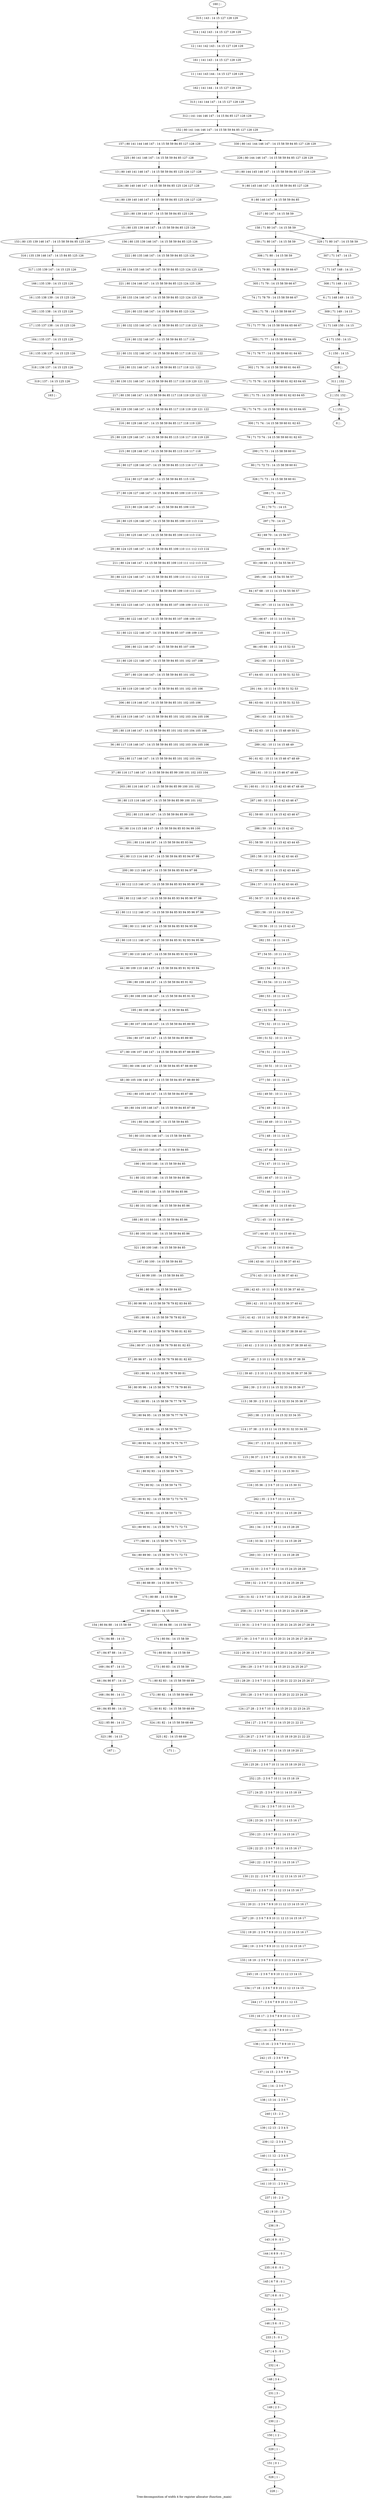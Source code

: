 digraph G {
graph [label="Tree-decomposition of width 4 for register allocator (function _main)"]
0[label="0 | : "];
1[label="1 | 152 : "];
2[label="2 | 151 152 : "];
3[label="3 | 150 : 14 15 "];
4[label="4 | 71 150 : 14 15 "];
5[label="5 | 71 149 150 : 14 15 "];
6[label="6 | 71 148 149 : 14 15 "];
7[label="7 | 71 147 148 : 14 15 "];
8[label="8 | 80 146 147 : 14 15 58 59 84 85 "];
9[label="9 | 80 145 146 147 : 14 15 58 59 84 85 127 128 "];
10[label="10 | 80 144 145 146 147 : 14 15 58 59 84 85 127 128 129 "];
11[label="11 | 141 143 144 : 14 15 127 128 129 "];
12[label="12 | 141 142 143 : 14 15 127 128 129 "];
13[label="13 | 80 140 141 146 147 : 14 15 58 59 84 85 125 126 127 128 "];
14[label="14 | 80 139 140 146 147 : 14 15 58 59 84 85 125 126 127 128 "];
15[label="15 | 80 135 139 146 147 : 14 15 58 59 84 85 125 126 "];
16[label="16 | 135 138 139 : 14 15 125 126 "];
17[label="17 | 135 137 138 : 14 15 125 126 "];
18[label="18 | 135 136 137 : 14 15 125 126 "];
19[label="19 | 80 134 135 146 147 : 14 15 58 59 84 85 123 124 125 126 "];
20[label="20 | 80 133 134 146 147 : 14 15 58 59 84 85 123 124 125 126 "];
21[label="21 | 80 132 133 146 147 : 14 15 58 59 84 85 117 118 123 124 "];
22[label="22 | 80 131 132 146 147 : 14 15 58 59 84 85 117 118 121 122 "];
23[label="23 | 80 130 131 146 147 : 14 15 58 59 84 85 117 118 119 120 121 122 "];
24[label="24 | 80 129 130 146 147 : 14 15 58 59 84 85 117 118 119 120 121 122 "];
25[label="25 | 80 128 129 146 147 : 14 15 58 59 84 85 115 116 117 118 119 120 "];
26[label="26 | 80 127 128 146 147 : 14 15 58 59 84 85 115 116 117 118 "];
27[label="27 | 80 126 127 146 147 : 14 15 58 59 84 85 109 110 115 116 "];
28[label="28 | 80 125 126 146 147 : 14 15 58 59 84 85 109 110 113 114 "];
29[label="29 | 80 124 125 146 147 : 14 15 58 59 84 85 109 110 111 112 113 114 "];
30[label="30 | 80 123 124 146 147 : 14 15 58 59 84 85 109 110 111 112 113 114 "];
31[label="31 | 80 122 123 146 147 : 14 15 58 59 84 85 107 108 109 110 111 112 "];
32[label="32 | 80 121 122 146 147 : 14 15 58 59 84 85 107 108 109 110 "];
33[label="33 | 80 120 121 146 147 : 14 15 58 59 84 85 101 102 107 108 "];
34[label="34 | 80 119 120 146 147 : 14 15 58 59 84 85 101 102 105 106 "];
35[label="35 | 80 118 119 146 147 : 14 15 58 59 84 85 101 102 103 104 105 106 "];
36[label="36 | 80 117 118 146 147 : 14 15 58 59 84 85 101 102 103 104 105 106 "];
37[label="37 | 80 116 117 146 147 : 14 15 58 59 84 85 99 100 101 102 103 104 "];
38[label="38 | 80 115 116 146 147 : 14 15 58 59 84 85 99 100 101 102 "];
39[label="39 | 80 114 115 146 147 : 14 15 58 59 84 85 93 94 99 100 "];
40[label="40 | 80 113 114 146 147 : 14 15 58 59 84 85 93 94 97 98 "];
41[label="41 | 80 112 113 146 147 : 14 15 58 59 84 85 93 94 95 96 97 98 "];
42[label="42 | 80 111 112 146 147 : 14 15 58 59 84 85 93 94 95 96 97 98 "];
43[label="43 | 80 110 111 146 147 : 14 15 58 59 84 85 91 92 93 94 95 96 "];
44[label="44 | 80 109 110 146 147 : 14 15 58 59 84 85 91 92 93 94 "];
45[label="45 | 80 108 109 146 147 : 14 15 58 59 84 85 91 92 "];
46[label="46 | 80 107 108 146 147 : 14 15 58 59 84 85 89 90 "];
47[label="47 | 80 106 107 146 147 : 14 15 58 59 84 85 87 88 89 90 "];
48[label="48 | 80 105 106 146 147 : 14 15 58 59 84 85 87 88 89 90 "];
49[label="49 | 80 104 105 146 147 : 14 15 58 59 84 85 87 88 "];
50[label="50 | 80 103 104 146 147 : 14 15 58 59 84 85 "];
51[label="51 | 80 102 103 146 : 14 15 58 59 84 85 86 "];
52[label="52 | 80 101 102 146 : 14 15 58 59 84 85 86 "];
53[label="53 | 80 100 101 146 : 14 15 58 59 84 85 86 "];
54[label="54 | 80 99 100 : 14 15 58 59 84 85 "];
55[label="55 | 80 98 99 : 14 15 58 59 78 79 82 83 84 85 "];
56[label="56 | 80 97 98 : 14 15 58 59 78 79 80 81 82 83 "];
57[label="57 | 80 96 97 : 14 15 58 59 78 79 80 81 82 83 "];
58[label="58 | 80 95 96 : 14 15 58 59 76 77 78 79 80 81 "];
59[label="59 | 80 94 95 : 14 15 58 59 76 77 78 79 "];
60[label="60 | 80 93 94 : 14 15 58 59 74 75 76 77 "];
61[label="61 | 80 92 93 : 14 15 58 59 74 75 "];
62[label="62 | 80 91 92 : 14 15 58 59 72 73 74 75 "];
63[label="63 | 80 90 91 : 14 15 58 59 70 71 72 73 "];
64[label="64 | 80 89 90 : 14 15 58 59 70 71 72 73 "];
65[label="65 | 80 88 89 : 14 15 58 59 70 71 "];
66[label="66 | 80 84 88 : 14 15 58 59 "];
67[label="67 | 84 87 88 : 14 15 "];
68[label="68 | 84 86 87 : 14 15 "];
69[label="69 | 84 85 86 : 14 15 "];
70[label="70 | 80 83 84 : 14 15 58 59 "];
71[label="71 | 80 82 83 : 14 15 58 59 68 69 "];
72[label="72 | 80 81 82 : 14 15 58 59 68 69 "];
73[label="73 | 71 79 80 : 14 15 58 59 66 67 "];
74[label="74 | 71 78 79 : 14 15 58 59 66 67 "];
75[label="75 | 71 77 78 : 14 15 58 59 64 65 66 67 "];
76[label="76 | 71 76 77 : 14 15 58 59 60 61 64 65 "];
77[label="77 | 71 75 76 : 14 15 58 59 60 61 62 63 64 65 "];
78[label="78 | 71 74 75 : 14 15 58 59 60 61 62 63 64 65 "];
79[label="79 | 71 73 74 : 14 15 58 59 60 61 62 63 "];
80[label="80 | 71 72 73 : 14 15 58 59 60 61 "];
81[label="81 | 70 71 : 14 15 "];
82[label="82 | 69 70 : 14 15 56 57 "];
83[label="83 | 68 69 : 14 15 54 55 56 57 "];
84[label="84 | 67 68 : 10 11 14 15 54 55 56 57 "];
85[label="85 | 66 67 : 10 11 14 15 54 55 "];
86[label="86 | 65 66 : 10 11 14 15 52 53 "];
87[label="87 | 64 65 : 10 11 14 15 50 51 52 53 "];
88[label="88 | 63 64 : 10 11 14 15 50 51 52 53 "];
89[label="89 | 62 63 : 10 11 14 15 48 49 50 51 "];
90[label="90 | 61 62 : 10 11 14 15 46 47 48 49 "];
91[label="91 | 60 61 : 10 11 14 15 42 43 46 47 48 49 "];
92[label="92 | 59 60 : 10 11 14 15 42 43 46 47 "];
93[label="93 | 58 59 : 10 11 14 15 42 43 44 45 "];
94[label="94 | 57 58 : 10 11 14 15 42 43 44 45 "];
95[label="95 | 56 57 : 10 11 14 15 42 43 44 45 "];
96[label="96 | 55 56 : 10 11 14 15 42 43 "];
97[label="97 | 54 55 : 10 11 14 15 "];
98[label="98 | 53 54 : 10 11 14 15 "];
99[label="99 | 52 53 : 10 11 14 15 "];
100[label="100 | 51 52 : 10 11 14 15 "];
101[label="101 | 50 51 : 10 11 14 15 "];
102[label="102 | 49 50 : 10 11 14 15 "];
103[label="103 | 48 49 : 10 11 14 15 "];
104[label="104 | 47 48 : 10 11 14 15 "];
105[label="105 | 46 47 : 10 11 14 15 "];
106[label="106 | 45 46 : 10 11 14 15 40 41 "];
107[label="107 | 44 45 : 10 11 14 15 40 41 "];
108[label="108 | 43 44 : 10 11 14 15 36 37 40 41 "];
109[label="109 | 42 43 : 10 11 14 15 32 33 36 37 40 41 "];
110[label="110 | 41 42 : 10 11 14 15 32 33 36 37 38 39 40 41 "];
111[label="111 | 40 41 : 2 3 10 11 14 15 32 33 36 37 38 39 40 41 "];
112[label="112 | 39 40 : 2 3 10 11 14 15 32 33 34 35 36 37 38 39 "];
113[label="113 | 38 39 : 2 3 10 11 14 15 32 33 34 35 36 37 "];
114[label="114 | 37 38 : 2 3 10 11 14 15 30 31 32 33 34 35 "];
115[label="115 | 36 37 : 2 3 6 7 10 11 14 15 30 31 32 33 "];
116[label="116 | 35 36 : 2 3 6 7 10 11 14 15 30 31 "];
117[label="117 | 34 35 : 2 3 6 7 10 11 14 15 28 29 "];
118[label="118 | 33 34 : 2 3 6 7 10 11 14 15 28 29 "];
119[label="119 | 32 33 : 2 3 6 7 10 11 14 15 24 25 28 29 "];
120[label="120 | 31 32 : 2 3 6 7 10 11 14 15 20 21 24 25 28 29 "];
121[label="121 | 30 31 : 2 3 6 7 10 11 14 15 20 21 24 25 26 27 28 29 "];
122[label="122 | 29 30 : 2 3 6 7 10 11 14 15 20 21 24 25 26 27 28 29 "];
123[label="123 | 28 29 : 2 3 6 7 10 11 14 15 20 21 22 23 24 25 26 27 "];
124[label="124 | 27 28 : 2 3 6 7 10 11 14 15 20 21 22 23 24 25 "];
125[label="125 | 26 27 : 2 3 6 7 10 11 14 15 18 19 20 21 22 23 "];
126[label="126 | 25 26 : 2 3 6 7 10 11 14 15 18 19 20 21 "];
127[label="127 | 24 25 : 2 3 6 7 10 11 14 15 18 19 "];
128[label="128 | 23 24 : 2 3 6 7 10 11 14 15 16 17 "];
129[label="129 | 22 23 : 2 3 6 7 10 11 14 15 16 17 "];
130[label="130 | 21 22 : 2 3 6 7 10 11 12 13 14 15 16 17 "];
131[label="131 | 20 21 : 2 3 6 7 8 9 10 11 12 13 14 15 16 17 "];
132[label="132 | 19 20 : 2 3 6 7 8 9 10 11 12 13 14 15 16 17 "];
133[label="133 | 18 19 : 2 3 6 7 8 9 10 11 12 13 14 15 16 17 "];
134[label="134 | 17 18 : 2 3 6 7 8 9 10 11 12 13 14 15 "];
135[label="135 | 16 17 : 2 3 6 7 8 9 10 11 12 13 "];
136[label="136 | 15 16 : 2 3 6 7 8 9 10 11 "];
137[label="137 | 14 15 : 2 3 6 7 8 9 "];
138[label="138 | 13 14 : 2 3 6 7 "];
139[label="139 | 12 13 : 2 3 4 5 "];
140[label="140 | 11 12 : 2 3 4 5 "];
141[label="141 | 10 11 : 2 3 4 5 "];
142[label="142 | 9 10 : 2 3 "];
143[label="143 | 6 9 : 0 1 "];
144[label="144 | 6 8 9 : 0 1 "];
145[label="145 | 6 7 8 : 0 1 "];
146[label="146 | 5 6 : 0 1 "];
147[label="147 | 4 5 : 0 1 "];
148[label="148 | 3 4 : "];
149[label="149 | 2 3 : "];
150[label="150 | 1 2 : "];
151[label="151 | 0 1 : "];
152[label="152 | 80 141 144 146 147 : 14 15 58 59 84 85 127 128 129 "];
153[label="153 | 80 135 139 146 147 : 14 15 58 59 84 85 125 126 "];
154[label="154 | 80 84 88 : 14 15 58 59 "];
155[label="155 | 80 84 88 : 14 15 58 59 "];
156[label="156 | 80 135 139 146 147 : 14 15 58 59 84 85 125 126 "];
157[label="157 | 80 141 144 146 147 : 14 15 58 59 84 85 127 128 129 "];
158[label="158 | 71 80 147 : 14 15 58 59 "];
159[label="159 | 71 80 147 : 14 15 58 59 "];
160[label="160 | : "];
161[label="161 | 141 143 : 14 15 127 128 129 "];
162[label="162 | 141 144 : 14 15 127 128 129 "];
163[label="163 | : "];
164[label="164 | 135 137 : 14 15 125 126 "];
165[label="165 | 135 138 : 14 15 125 126 "];
166[label="166 | 135 139 : 14 15 125 126 "];
167[label="167 | : "];
168[label="168 | 84 86 : 14 15 "];
169[label="169 | 84 87 : 14 15 "];
170[label="170 | 84 88 : 14 15 "];
171[label="171 | : "];
172[label="172 | 80 82 : 14 15 58 59 68 69 "];
173[label="173 | 80 83 : 14 15 58 59 "];
174[label="174 | 80 84 : 14 15 58 59 "];
175[label="175 | 80 88 : 14 15 58 59 "];
176[label="176 | 80 89 : 14 15 58 59 70 71 "];
177[label="177 | 80 90 : 14 15 58 59 70 71 72 73 "];
178[label="178 | 80 91 : 14 15 58 59 72 73 "];
179[label="179 | 80 92 : 14 15 58 59 74 75 "];
180[label="180 | 80 93 : 14 15 58 59 74 75 "];
181[label="181 | 80 94 : 14 15 58 59 76 77 "];
182[label="182 | 80 95 : 14 15 58 59 76 77 78 79 "];
183[label="183 | 80 96 : 14 15 58 59 78 79 80 81 "];
184[label="184 | 80 97 : 14 15 58 59 78 79 80 81 82 83 "];
185[label="185 | 80 98 : 14 15 58 59 78 79 82 83 "];
186[label="186 | 80 99 : 14 15 58 59 84 85 "];
187[label="187 | 80 100 : 14 15 58 59 84 85 "];
188[label="188 | 80 101 146 : 14 15 58 59 84 85 86 "];
189[label="189 | 80 102 146 : 14 15 58 59 84 85 86 "];
190[label="190 | 80 103 146 : 14 15 58 59 84 85 "];
191[label="191 | 80 104 146 147 : 14 15 58 59 84 85 "];
192[label="192 | 80 105 146 147 : 14 15 58 59 84 85 87 88 "];
193[label="193 | 80 106 146 147 : 14 15 58 59 84 85 87 88 89 90 "];
194[label="194 | 80 107 146 147 : 14 15 58 59 84 85 89 90 "];
195[label="195 | 80 108 146 147 : 14 15 58 59 84 85 "];
196[label="196 | 80 109 146 147 : 14 15 58 59 84 85 91 92 "];
197[label="197 | 80 110 146 147 : 14 15 58 59 84 85 91 92 93 94 "];
198[label="198 | 80 111 146 147 : 14 15 58 59 84 85 93 94 95 96 "];
199[label="199 | 80 112 146 147 : 14 15 58 59 84 85 93 94 95 96 97 98 "];
200[label="200 | 80 113 146 147 : 14 15 58 59 84 85 93 94 97 98 "];
201[label="201 | 80 114 146 147 : 14 15 58 59 84 85 93 94 "];
202[label="202 | 80 115 146 147 : 14 15 58 59 84 85 99 100 "];
203[label="203 | 80 116 146 147 : 14 15 58 59 84 85 99 100 101 102 "];
204[label="204 | 80 117 146 147 : 14 15 58 59 84 85 101 102 103 104 "];
205[label="205 | 80 118 146 147 : 14 15 58 59 84 85 101 102 103 104 105 106 "];
206[label="206 | 80 119 146 147 : 14 15 58 59 84 85 101 102 105 106 "];
207[label="207 | 80 120 146 147 : 14 15 58 59 84 85 101 102 "];
208[label="208 | 80 121 146 147 : 14 15 58 59 84 85 107 108 "];
209[label="209 | 80 122 146 147 : 14 15 58 59 84 85 107 108 109 110 "];
210[label="210 | 80 123 146 147 : 14 15 58 59 84 85 109 110 111 112 "];
211[label="211 | 80 124 146 147 : 14 15 58 59 84 85 109 110 111 112 113 114 "];
212[label="212 | 80 125 146 147 : 14 15 58 59 84 85 109 110 113 114 "];
213[label="213 | 80 126 146 147 : 14 15 58 59 84 85 109 110 "];
214[label="214 | 80 127 146 147 : 14 15 58 59 84 85 115 116 "];
215[label="215 | 80 128 146 147 : 14 15 58 59 84 85 115 116 117 118 "];
216[label="216 | 80 129 146 147 : 14 15 58 59 84 85 117 118 119 120 "];
217[label="217 | 80 130 146 147 : 14 15 58 59 84 85 117 118 119 120 121 122 "];
218[label="218 | 80 131 146 147 : 14 15 58 59 84 85 117 118 121 122 "];
219[label="219 | 80 132 146 147 : 14 15 58 59 84 85 117 118 "];
220[label="220 | 80 133 146 147 : 14 15 58 59 84 85 123 124 "];
221[label="221 | 80 134 146 147 : 14 15 58 59 84 85 123 124 125 126 "];
222[label="222 | 80 135 146 147 : 14 15 58 59 84 85 125 126 "];
223[label="223 | 80 139 146 147 : 14 15 58 59 84 85 125 126 "];
224[label="224 | 80 140 146 147 : 14 15 58 59 84 85 125 126 127 128 "];
225[label="225 | 80 141 146 147 : 14 15 58 59 84 85 127 128 "];
226[label="226 | 80 144 146 147 : 14 15 58 59 84 85 127 128 129 "];
227[label="227 | 80 147 : 14 15 58 59 "];
228[label="228 | : "];
229[label="229 | 1 : "];
230[label="230 | 2 : "];
231[label="231 | 3 : "];
232[label="232 | 4 : "];
233[label="233 | 5 : 0 1 "];
234[label="234 | 6 : 0 1 "];
235[label="235 | 6 8 : 0 1 "];
236[label="236 | 9 : "];
237[label="237 | 10 : 2 3 "];
238[label="238 | 11 : 2 3 4 5 "];
239[label="239 | 12 : 2 3 4 5 "];
240[label="240 | 13 : 2 3 "];
241[label="241 | 14 : 2 3 6 7 "];
242[label="242 | 15 : 2 3 6 7 8 9 "];
243[label="243 | 16 : 2 3 6 7 8 9 10 11 "];
244[label="244 | 17 : 2 3 6 7 8 9 10 11 12 13 "];
245[label="245 | 18 : 2 3 6 7 8 9 10 11 12 13 14 15 "];
246[label="246 | 19 : 2 3 6 7 8 9 10 11 12 13 14 15 16 17 "];
247[label="247 | 20 : 2 3 6 7 8 9 10 11 12 13 14 15 16 17 "];
248[label="248 | 21 : 2 3 6 7 10 11 12 13 14 15 16 17 "];
249[label="249 | 22 : 2 3 6 7 10 11 14 15 16 17 "];
250[label="250 | 23 : 2 3 6 7 10 11 14 15 16 17 "];
251[label="251 | 24 : 2 3 6 7 10 11 14 15 "];
252[label="252 | 25 : 2 3 6 7 10 11 14 15 18 19 "];
253[label="253 | 26 : 2 3 6 7 10 11 14 15 18 19 20 21 "];
254[label="254 | 27 : 2 3 6 7 10 11 14 15 20 21 22 23 "];
255[label="255 | 28 : 2 3 6 7 10 11 14 15 20 21 22 23 24 25 "];
256[label="256 | 29 : 2 3 6 7 10 11 14 15 20 21 24 25 26 27 "];
257[label="257 | 30 : 2 3 6 7 10 11 14 15 20 21 24 25 26 27 28 29 "];
258[label="258 | 31 : 2 3 6 7 10 11 14 15 20 21 24 25 28 29 "];
259[label="259 | 32 : 2 3 6 7 10 11 14 15 24 25 28 29 "];
260[label="260 | 33 : 2 3 6 7 10 11 14 15 28 29 "];
261[label="261 | 34 : 2 3 6 7 10 11 14 15 28 29 "];
262[label="262 | 35 : 2 3 6 7 10 11 14 15 "];
263[label="263 | 36 : 2 3 6 7 10 11 14 15 30 31 "];
264[label="264 | 37 : 2 3 10 11 14 15 30 31 32 33 "];
265[label="265 | 38 : 2 3 10 11 14 15 32 33 34 35 "];
266[label="266 | 39 : 2 3 10 11 14 15 32 33 34 35 36 37 "];
267[label="267 | 40 : 2 3 10 11 14 15 32 33 36 37 38 39 "];
268[label="268 | 41 : 10 11 14 15 32 33 36 37 38 39 40 41 "];
269[label="269 | 42 : 10 11 14 15 32 33 36 37 40 41 "];
270[label="270 | 43 : 10 11 14 15 36 37 40 41 "];
271[label="271 | 44 : 10 11 14 15 40 41 "];
272[label="272 | 45 : 10 11 14 15 40 41 "];
273[label="273 | 46 : 10 11 14 15 "];
274[label="274 | 47 : 10 11 14 15 "];
275[label="275 | 48 : 10 11 14 15 "];
276[label="276 | 49 : 10 11 14 15 "];
277[label="277 | 50 : 10 11 14 15 "];
278[label="278 | 51 : 10 11 14 15 "];
279[label="279 | 52 : 10 11 14 15 "];
280[label="280 | 53 : 10 11 14 15 "];
281[label="281 | 54 : 10 11 14 15 "];
282[label="282 | 55 : 10 11 14 15 "];
283[label="283 | 56 : 10 11 14 15 42 43 "];
284[label="284 | 57 : 10 11 14 15 42 43 44 45 "];
285[label="285 | 58 : 10 11 14 15 42 43 44 45 "];
286[label="286 | 59 : 10 11 14 15 42 43 "];
287[label="287 | 60 : 10 11 14 15 42 43 46 47 "];
288[label="288 | 61 : 10 11 14 15 46 47 48 49 "];
289[label="289 | 62 : 10 11 14 15 48 49 "];
290[label="290 | 63 : 10 11 14 15 50 51 "];
291[label="291 | 64 : 10 11 14 15 50 51 52 53 "];
292[label="292 | 65 : 10 11 14 15 52 53 "];
293[label="293 | 66 : 10 11 14 15 "];
294[label="294 | 67 : 10 11 14 15 54 55 "];
295[label="295 | 68 : 14 15 54 55 56 57 "];
296[label="296 | 69 : 14 15 56 57 "];
297[label="297 | 70 : 14 15 "];
298[label="298 | 71 : 14 15 "];
299[label="299 | 71 73 : 14 15 58 59 60 61 "];
300[label="300 | 71 74 : 14 15 58 59 60 61 62 63 "];
301[label="301 | 71 75 : 14 15 58 59 60 61 62 63 64 65 "];
302[label="302 | 71 76 : 14 15 58 59 60 61 64 65 "];
303[label="303 | 71 77 : 14 15 58 59 64 65 "];
304[label="304 | 71 78 : 14 15 58 59 66 67 "];
305[label="305 | 71 79 : 14 15 58 59 66 67 "];
306[label="306 | 71 80 : 14 15 58 59 "];
307[label="307 | 71 147 : 14 15 "];
308[label="308 | 71 148 : 14 15 "];
309[label="309 | 71 149 : 14 15 "];
310[label="310 | : "];
311[label="311 | 152 : "];
312[label="312 | 141 144 146 147 : 14 15 84 85 127 128 129 "];
313[label="313 | 141 144 147 : 14 15 127 128 129 "];
314[label="314 | 142 143 : 14 15 127 128 129 "];
315[label="315 | 143 : 14 15 127 128 129 "];
316[label="316 | 135 139 146 147 : 14 15 84 85 125 126 "];
317[label="317 | 135 139 147 : 14 15 125 126 "];
318[label="318 | 136 137 : 14 15 125 126 "];
319[label="319 | 137 : 14 15 125 126 "];
320[label="320 | 80 103 146 147 : 14 15 58 59 84 85 "];
321[label="321 | 80 100 146 : 14 15 58 59 84 85 "];
322[label="322 | 85 86 : 14 15 "];
323[label="323 | 86 : 14 15 "];
324[label="324 | 81 82 : 14 15 58 59 68 69 "];
325[label="325 | 82 : 14 15 68 69 "];
326[label="326 | 71 73 : 14 15 58 59 60 61 "];
327[label="327 | 6 8 : 0 1 "];
328[label="328 | 1 : "];
329[label="329 | 71 80 147 : 14 15 58 59 "];
330[label="330 | 80 141 144 146 147 : 14 15 58 59 84 85 127 128 129 "];
143->144 ;
15->153 ;
66->154 ;
66->155 ;
15->156 ;
164->18 ;
17->164 ;
165->17 ;
16->165 ;
166->16 ;
168->69 ;
68->168 ;
169->68 ;
67->169 ;
170->67 ;
154->170 ;
172->72 ;
71->172 ;
173->71 ;
70->173 ;
174->70 ;
155->174 ;
175->66 ;
65->175 ;
176->65 ;
64->176 ;
177->64 ;
63->177 ;
178->63 ;
62->178 ;
179->62 ;
61->179 ;
180->61 ;
60->180 ;
181->60 ;
59->181 ;
182->59 ;
58->182 ;
183->58 ;
57->183 ;
184->57 ;
56->184 ;
185->56 ;
55->185 ;
186->55 ;
54->186 ;
187->54 ;
188->53 ;
52->188 ;
189->52 ;
51->189 ;
190->51 ;
191->50 ;
49->191 ;
192->49 ;
48->192 ;
193->48 ;
47->193 ;
194->47 ;
46->194 ;
195->46 ;
45->195 ;
196->45 ;
44->196 ;
197->44 ;
43->197 ;
198->43 ;
42->198 ;
199->42 ;
41->199 ;
200->41 ;
40->200 ;
201->40 ;
39->201 ;
202->39 ;
38->202 ;
203->38 ;
37->203 ;
204->37 ;
36->204 ;
205->36 ;
35->205 ;
206->35 ;
34->206 ;
207->34 ;
33->207 ;
208->33 ;
32->208 ;
209->32 ;
31->209 ;
210->31 ;
30->210 ;
211->30 ;
29->211 ;
212->29 ;
28->212 ;
213->28 ;
27->213 ;
214->27 ;
26->214 ;
215->26 ;
25->215 ;
216->25 ;
24->216 ;
217->24 ;
23->217 ;
218->23 ;
22->218 ;
219->22 ;
21->219 ;
220->21 ;
20->220 ;
221->20 ;
19->221 ;
222->19 ;
156->222 ;
223->15 ;
14->223 ;
224->14 ;
13->224 ;
225->13 ;
157->225 ;
229->151 ;
150->229 ;
230->150 ;
149->230 ;
231->149 ;
148->231 ;
232->148 ;
147->232 ;
233->147 ;
146->233 ;
234->146 ;
235->145 ;
144->235 ;
236->143 ;
142->236 ;
237->142 ;
141->237 ;
238->141 ;
140->238 ;
239->140 ;
139->239 ;
240->139 ;
138->240 ;
241->138 ;
137->241 ;
242->137 ;
136->242 ;
243->136 ;
135->243 ;
244->135 ;
134->244 ;
245->134 ;
133->245 ;
246->133 ;
132->246 ;
247->132 ;
131->247 ;
248->131 ;
130->248 ;
249->130 ;
129->249 ;
250->129 ;
128->250 ;
251->128 ;
127->251 ;
252->127 ;
126->252 ;
253->126 ;
125->253 ;
254->125 ;
124->254 ;
255->124 ;
123->255 ;
256->123 ;
122->256 ;
257->122 ;
121->257 ;
258->121 ;
120->258 ;
259->120 ;
119->259 ;
260->119 ;
118->260 ;
261->118 ;
117->261 ;
262->117 ;
116->262 ;
263->116 ;
115->263 ;
264->115 ;
114->264 ;
265->114 ;
113->265 ;
266->113 ;
112->266 ;
267->112 ;
111->267 ;
268->111 ;
110->268 ;
269->110 ;
109->269 ;
270->109 ;
108->270 ;
271->108 ;
107->271 ;
272->107 ;
106->272 ;
273->106 ;
105->273 ;
274->105 ;
104->274 ;
275->104 ;
103->275 ;
276->103 ;
102->276 ;
277->102 ;
101->277 ;
278->101 ;
100->278 ;
279->100 ;
99->279 ;
280->99 ;
98->280 ;
281->98 ;
97->281 ;
282->97 ;
96->282 ;
283->96 ;
95->283 ;
284->95 ;
94->284 ;
285->94 ;
93->285 ;
286->93 ;
92->286 ;
287->92 ;
91->287 ;
288->91 ;
90->288 ;
289->90 ;
89->289 ;
290->89 ;
88->290 ;
291->88 ;
87->291 ;
292->87 ;
86->292 ;
293->86 ;
85->293 ;
294->85 ;
84->294 ;
295->84 ;
83->295 ;
296->83 ;
82->296 ;
297->82 ;
81->297 ;
298->81 ;
299->80 ;
79->299 ;
300->79 ;
78->300 ;
301->78 ;
77->301 ;
302->77 ;
76->302 ;
303->76 ;
75->303 ;
304->75 ;
74->304 ;
305->74 ;
73->305 ;
306->73 ;
159->306 ;
153->316 ;
317->166 ;
316->317 ;
18->318 ;
319->163 ;
318->319 ;
320->190 ;
50->320 ;
321->187 ;
53->321 ;
69->322 ;
323->167 ;
322->323 ;
72->324 ;
325->171 ;
324->325 ;
326->298 ;
80->326 ;
327->234 ;
145->327 ;
328->228 ;
151->328 ;
160->315 ;
315->314 ;
314->12 ;
12->161 ;
161->11 ;
11->162 ;
162->313 ;
313->312 ;
312->152 ;
226->10 ;
10->9 ;
9->8 ;
8->227 ;
227->158 ;
307->7 ;
7->308 ;
308->6 ;
6->309 ;
309->5 ;
5->4 ;
4->3 ;
3->310 ;
310->311 ;
311->2 ;
2->1 ;
1->0 ;
329->307 ;
330->226 ;
158->159 ;
158->329 ;
152->157 ;
152->330 ;
}
